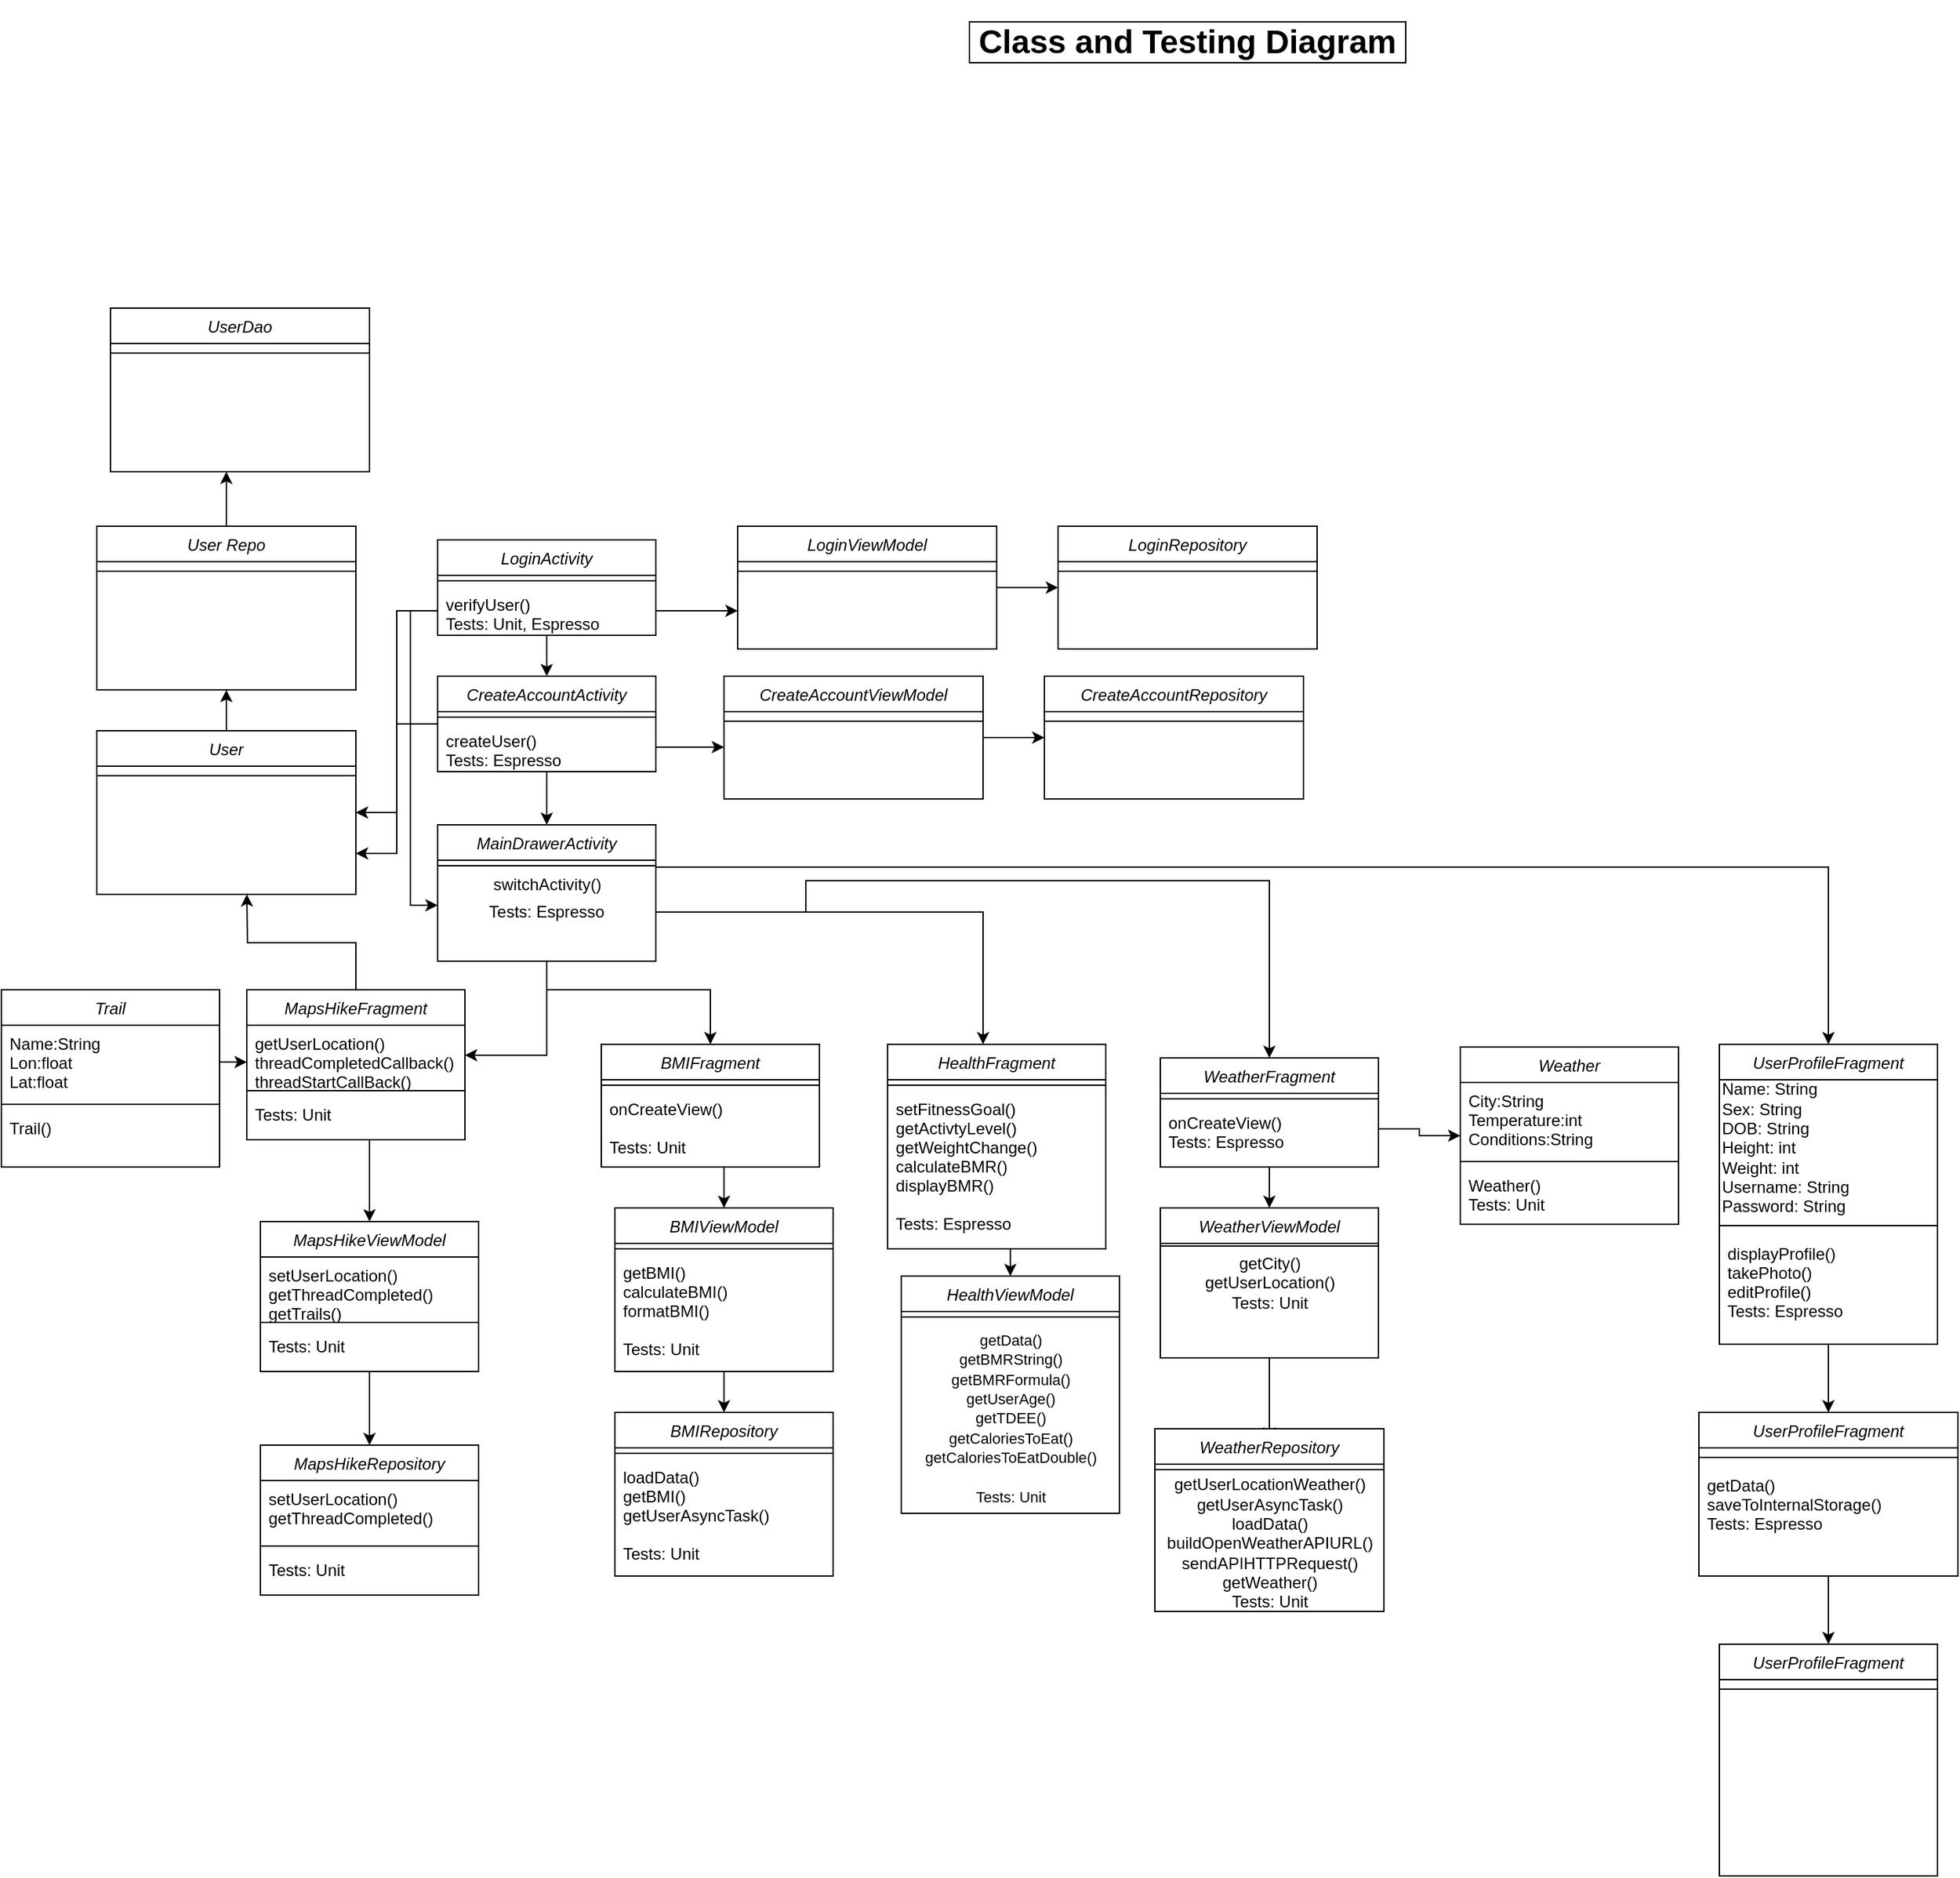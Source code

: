 <mxfile version="13.8.0" type="device" pages="2"><diagram id="C5RBs43oDa-KdzZeNtuy" name="Page-1"><mxGraphModel dx="922" dy="2112" grid="1" gridSize="10" guides="1" tooltips="1" connect="1" arrows="1" fold="1" page="1" pageScale="1" pageWidth="900" pageHeight="1600" math="0" shadow="0"><root><mxCell id="WIyWlLk6GJQsqaUBKTNV-0"/><mxCell id="WIyWlLk6GJQsqaUBKTNV-1" parent="WIyWlLk6GJQsqaUBKTNV-0"/><mxCell id="iwu0s7G4zMxphFMg46Xs-37" value="&lt;h1&gt;&lt;span style=&quot;background-color: rgb(255 , 255 , 255)&quot;&gt;Class and Testing Diagram&lt;/span&gt;&lt;/h1&gt;" style="text;html=1;fillColor=none;align=center;verticalAlign=middle;whiteSpace=wrap;rounded=0;strokeColor=#000000;" parent="WIyWlLk6GJQsqaUBKTNV-1" vertex="1"><mxGeometry x="710" y="-80" width="320" height="30" as="geometry"/></mxCell><mxCell id="arY6mkSsnzdoKH1M0ntv-7" style="edgeStyle=orthogonalEdgeStyle;rounded=0;orthogonalLoop=1;jettySize=auto;html=1;entryX=0.5;entryY=0;entryDx=0;entryDy=0;" parent="WIyWlLk6GJQsqaUBKTNV-1" source="pP40isz43dB8caeC_7lR-5" target="pP40isz43dB8caeC_7lR-11" edge="1"><mxGeometry relative="1" as="geometry"/></mxCell><mxCell id="arY6mkSsnzdoKH1M0ntv-6" style="edgeStyle=orthogonalEdgeStyle;rounded=0;orthogonalLoop=1;jettySize=auto;html=1;entryX=0;entryY=0.25;entryDx=0;entryDy=0;" parent="WIyWlLk6GJQsqaUBKTNV-1" source="pP40isz43dB8caeC_7lR-8" target="arY6mkSsnzdoKH1M0ntv-2" edge="1"><mxGeometry relative="1" as="geometry"/></mxCell><mxCell id="arY6mkSsnzdoKH1M0ntv-10" style="edgeStyle=orthogonalEdgeStyle;rounded=0;orthogonalLoop=1;jettySize=auto;html=1;entryX=0.5;entryY=0;entryDx=0;entryDy=0;" parent="WIyWlLk6GJQsqaUBKTNV-1" source="pP40isz43dB8caeC_7lR-11" target="pP40isz43dB8caeC_7lR-23" edge="1"><mxGeometry relative="1" as="geometry"/></mxCell><mxCell id="arY6mkSsnzdoKH1M0ntv-12" style="edgeStyle=orthogonalEdgeStyle;rounded=0;orthogonalLoop=1;jettySize=auto;html=1;" parent="WIyWlLk6GJQsqaUBKTNV-1" source="pP40isz43dB8caeC_7lR-21" target="iwu0s7G4zMxphFMg46Xs-29" edge="1"><mxGeometry relative="1" as="geometry"/></mxCell><mxCell id="arY6mkSsnzdoKH1M0ntv-13" style="edgeStyle=orthogonalEdgeStyle;rounded=0;orthogonalLoop=1;jettySize=auto;html=1;" parent="WIyWlLk6GJQsqaUBKTNV-1" source="arY6mkSsnzdoKH1M0ntv-2" target="pP40isz43dB8caeC_7lR-19" edge="1"><mxGeometry relative="1" as="geometry"><Array as="points"><mxPoint x="590" y="573"/><mxPoint x="590" y="550"/><mxPoint x="930" y="550"/></Array></mxGeometry></mxCell><mxCell id="arY6mkSsnzdoKH1M0ntv-18" value="" style="edgeStyle=orthogonalEdgeStyle;rounded=0;orthogonalLoop=1;jettySize=auto;html=1;entryX=0.5;entryY=0;entryDx=0;entryDy=0;" parent="WIyWlLk6GJQsqaUBKTNV-1" source="pP40isz43dB8caeC_7lR-23" target="arY6mkSsnzdoKH1M0ntv-14" edge="1"><mxGeometry relative="1" as="geometry"><Array as="points"><mxPoint x="400" y="630"/><mxPoint x="520" y="630"/></Array></mxGeometry></mxCell><mxCell id="MnQWZtL__Bz7XDZpul8d-12" style="edgeStyle=orthogonalEdgeStyle;rounded=0;orthogonalLoop=1;jettySize=auto;html=1;entryX=1;entryY=0.5;entryDx=0;entryDy=0;" parent="WIyWlLk6GJQsqaUBKTNV-1" source="pP40isz43dB8caeC_7lR-23" target="arY6mkSsnzdoKH1M0ntv-21" edge="1"><mxGeometry relative="1" as="geometry"/></mxCell><mxCell id="tRtesVf7NHnD8XZnaczB-9" style="edgeStyle=orthogonalEdgeStyle;rounded=0;orthogonalLoop=1;jettySize=auto;html=1;entryX=0.5;entryY=0;entryDx=0;entryDy=0;" parent="WIyWlLk6GJQsqaUBKTNV-1" source="tRtesVf7NHnD8XZnaczB-0" target="tRtesVf7NHnD8XZnaczB-4" edge="1"><mxGeometry relative="1" as="geometry"/></mxCell><mxCell id="tRtesVf7NHnD8XZnaczB-8" style="edgeStyle=orthogonalEdgeStyle;rounded=0;orthogonalLoop=1;jettySize=auto;html=1;entryX=0.5;entryY=0;entryDx=0;entryDy=0;" parent="WIyWlLk6GJQsqaUBKTNV-1" source="arY6mkSsnzdoKH1M0ntv-23" target="tRtesVf7NHnD8XZnaczB-0" edge="1"><mxGeometry relative="1" as="geometry"><Array as="points"><mxPoint x="270" y="760"/><mxPoint x="270" y="760"/></Array></mxGeometry></mxCell><mxCell id="tRtesVf7NHnD8XZnaczB-17" style="edgeStyle=orthogonalEdgeStyle;rounded=0;orthogonalLoop=1;jettySize=auto;html=1;entryX=0.5;entryY=0;entryDx=0;entryDy=0;" parent="WIyWlLk6GJQsqaUBKTNV-1" source="arY6mkSsnzdoKH1M0ntv-17" target="tRtesVf7NHnD8XZnaczB-10" edge="1"><mxGeometry relative="1" as="geometry"><Array as="points"><mxPoint x="530" y="770"/><mxPoint x="530" y="770"/></Array></mxGeometry></mxCell><mxCell id="tRtesVf7NHnD8XZnaczB-19" style="edgeStyle=orthogonalEdgeStyle;rounded=0;orthogonalLoop=1;jettySize=auto;html=1;entryX=0.5;entryY=0;entryDx=0;entryDy=0;" parent="WIyWlLk6GJQsqaUBKTNV-1" source="tRtesVf7NHnD8XZnaczB-12" target="tRtesVf7NHnD8XZnaczB-14" edge="1"><mxGeometry relative="1" as="geometry"><Array as="points"><mxPoint x="530" y="930"/><mxPoint x="530" y="930"/></Array></mxGeometry></mxCell><mxCell id="taKpN48nguadHKOk847b-1" style="edgeStyle=orthogonalEdgeStyle;rounded=0;orthogonalLoop=1;jettySize=auto;html=1;" parent="WIyWlLk6GJQsqaUBKTNV-1" source="arY6mkSsnzdoKH1M0ntv-2" edge="1"><mxGeometry relative="1" as="geometry"><mxPoint x="720" y="670" as="targetPoint"/><Array as="points"><mxPoint x="720" y="573"/></Array></mxGeometry></mxCell><mxCell id="taKpN48nguadHKOk847b-12" style="edgeStyle=orthogonalEdgeStyle;rounded=0;orthogonalLoop=1;jettySize=auto;html=1;" parent="WIyWlLk6GJQsqaUBKTNV-1" edge="1"><mxGeometry relative="1" as="geometry"><mxPoint x="930" y="900" as="sourcePoint"/><mxPoint x="930" y="960" as="targetPoint"/></mxGeometry></mxCell><mxCell id="pP40isz43dB8caeC_7lR-5" value="LoginActivity" style="swimlane;fontStyle=2;align=center;verticalAlign=top;childLayout=stackLayout;horizontal=1;startSize=26;horizontalStack=0;resizeParent=1;resizeLast=0;collapsible=1;marginBottom=0;rounded=0;shadow=0;strokeWidth=1;" parent="WIyWlLk6GJQsqaUBKTNV-1" vertex="1"><mxGeometry x="320" y="300" width="160" height="70" as="geometry"><mxRectangle x="230" y="140" width="160" height="26" as="alternateBounds"/></mxGeometry></mxCell><mxCell id="pP40isz43dB8caeC_7lR-7" value="" style="line;html=1;strokeWidth=1;align=left;verticalAlign=middle;spacingTop=-1;spacingLeft=3;spacingRight=3;rotatable=0;labelPosition=right;points=[];portConstraint=eastwest;" parent="pP40isz43dB8caeC_7lR-5" vertex="1"><mxGeometry y="26" width="160" height="8" as="geometry"/></mxCell><mxCell id="pP40isz43dB8caeC_7lR-8" value="verifyUser()&#10;Tests: Unit, Espresso" style="text;align=left;verticalAlign=top;spacingLeft=4;spacingRight=4;overflow=hidden;rotatable=0;points=[[0,0.5],[1,0.5]];portConstraint=eastwest;" parent="pP40isz43dB8caeC_7lR-5" vertex="1"><mxGeometry y="34" width="160" height="36" as="geometry"/></mxCell><mxCell id="taKpN48nguadHKOk847b-67" style="edgeStyle=orthogonalEdgeStyle;rounded=0;orthogonalLoop=1;jettySize=auto;html=1;entryX=1;entryY=0.75;entryDx=0;entryDy=0;" parent="WIyWlLk6GJQsqaUBKTNV-1" source="pP40isz43dB8caeC_7lR-11" target="taKpN48nguadHKOk847b-23" edge="1"><mxGeometry relative="1" as="geometry"/></mxCell><mxCell id="pP40isz43dB8caeC_7lR-11" value="CreateAccountActivity" style="swimlane;fontStyle=2;align=center;verticalAlign=top;childLayout=stackLayout;horizontal=1;startSize=26;horizontalStack=0;resizeParent=1;resizeLast=0;collapsible=1;marginBottom=0;rounded=0;shadow=0;strokeWidth=1;" parent="WIyWlLk6GJQsqaUBKTNV-1" vertex="1"><mxGeometry x="320" y="400" width="160" height="70" as="geometry"><mxRectangle x="230" y="140" width="160" height="26" as="alternateBounds"/></mxGeometry></mxCell><mxCell id="pP40isz43dB8caeC_7lR-12" value="" style="line;html=1;strokeWidth=1;align=left;verticalAlign=middle;spacingTop=-1;spacingLeft=3;spacingRight=3;rotatable=0;labelPosition=right;points=[];portConstraint=eastwest;" parent="pP40isz43dB8caeC_7lR-11" vertex="1"><mxGeometry y="26" width="160" height="8" as="geometry"/></mxCell><mxCell id="pP40isz43dB8caeC_7lR-13" value="createUser()&#10;Tests: Espresso" style="text;align=left;verticalAlign=top;spacingLeft=4;spacingRight=4;overflow=hidden;rotatable=0;points=[[0,0.5],[1,0.5]];portConstraint=eastwest;" parent="pP40isz43dB8caeC_7lR-11" vertex="1"><mxGeometry y="34" width="160" height="36" as="geometry"/></mxCell><mxCell id="pP40isz43dB8caeC_7lR-23" value="MainDrawerActivity" style="swimlane;fontStyle=2;align=center;verticalAlign=top;childLayout=stackLayout;horizontal=1;startSize=26;horizontalStack=0;resizeParent=1;resizeLast=0;collapsible=1;marginBottom=0;rounded=0;shadow=0;strokeWidth=1;" parent="WIyWlLk6GJQsqaUBKTNV-1" vertex="1"><mxGeometry x="320" y="509" width="160" height="100" as="geometry"><mxRectangle x="230" y="140" width="160" height="26" as="alternateBounds"/></mxGeometry></mxCell><mxCell id="pP40isz43dB8caeC_7lR-24" value="" style="line;html=1;strokeWidth=1;align=left;verticalAlign=middle;spacingTop=-1;spacingLeft=3;spacingRight=3;rotatable=0;labelPosition=right;points=[];portConstraint=eastwest;" parent="pP40isz43dB8caeC_7lR-23" vertex="1"><mxGeometry y="26" width="160" height="8" as="geometry"/></mxCell><mxCell id="pP40isz43dB8caeC_7lR-30" value="switchActivity()" style="text;html=1;align=center;verticalAlign=middle;resizable=0;points=[];autosize=1;" parent="pP40isz43dB8caeC_7lR-23" vertex="1"><mxGeometry y="34" width="160" height="20" as="geometry"/></mxCell><mxCell id="arY6mkSsnzdoKH1M0ntv-2" value="Tests: Espresso" style="text;html=1;strokeColor=none;fillColor=none;align=center;verticalAlign=middle;whiteSpace=wrap;rounded=0;" parent="pP40isz43dB8caeC_7lR-23" vertex="1"><mxGeometry y="54" width="160" height="20" as="geometry"/></mxCell><mxCell id="taKpN48nguadHKOk847b-43" style="edgeStyle=orthogonalEdgeStyle;rounded=0;orthogonalLoop=1;jettySize=auto;html=1;" parent="WIyWlLk6GJQsqaUBKTNV-1" source="arY6mkSsnzdoKH1M0ntv-20" edge="1"><mxGeometry relative="1" as="geometry"><mxPoint x="180" y="560" as="targetPoint"/></mxGeometry></mxCell><mxCell id="arY6mkSsnzdoKH1M0ntv-20" value="MapsHikeFragment" style="swimlane;fontStyle=2;align=center;verticalAlign=top;childLayout=stackLayout;horizontal=1;startSize=26;horizontalStack=0;resizeParent=1;resizeLast=0;collapsible=1;marginBottom=0;rounded=0;shadow=0;strokeWidth=1;" parent="WIyWlLk6GJQsqaUBKTNV-1" vertex="1"><mxGeometry x="180" y="630" width="160" height="110" as="geometry"><mxRectangle x="660" y="450" width="160" height="26" as="alternateBounds"/></mxGeometry></mxCell><mxCell id="arY6mkSsnzdoKH1M0ntv-21" value="getUserLocation()&#10;threadCompletedCallback()&#10;threadStartCallBack()" style="text;align=left;verticalAlign=top;spacingLeft=4;spacingRight=4;overflow=hidden;rotatable=0;points=[[0,0.5],[1,0.5]];portConstraint=eastwest;rounded=0;shadow=0;html=0;" parent="arY6mkSsnzdoKH1M0ntv-20" vertex="1"><mxGeometry y="26" width="160" height="44" as="geometry"/></mxCell><mxCell id="arY6mkSsnzdoKH1M0ntv-22" value="" style="line;html=1;strokeWidth=1;align=left;verticalAlign=middle;spacingTop=-1;spacingLeft=3;spacingRight=3;rotatable=0;labelPosition=right;points=[];portConstraint=eastwest;" parent="arY6mkSsnzdoKH1M0ntv-20" vertex="1"><mxGeometry y="70" width="160" height="8" as="geometry"/></mxCell><mxCell id="arY6mkSsnzdoKH1M0ntv-23" value="Tests: Unit" style="text;align=left;verticalAlign=top;spacingLeft=4;spacingRight=4;overflow=hidden;rotatable=0;points=[[0,0.5],[1,0.5]];portConstraint=eastwest;" parent="arY6mkSsnzdoKH1M0ntv-20" vertex="1"><mxGeometry y="78" width="160" height="32" as="geometry"/></mxCell><mxCell id="tRtesVf7NHnD8XZnaczB-4" value="MapsHikeRepository" style="swimlane;fontStyle=2;align=center;verticalAlign=top;childLayout=stackLayout;horizontal=1;startSize=26;horizontalStack=0;resizeParent=1;resizeLast=0;collapsible=1;marginBottom=0;rounded=0;shadow=0;strokeWidth=1;" parent="WIyWlLk6GJQsqaUBKTNV-1" vertex="1"><mxGeometry x="190" y="964" width="160" height="110" as="geometry"><mxRectangle x="660" y="450" width="160" height="26" as="alternateBounds"/></mxGeometry></mxCell><mxCell id="tRtesVf7NHnD8XZnaczB-5" value="setUserLocation()&#10;getThreadCompleted()" style="text;align=left;verticalAlign=top;spacingLeft=4;spacingRight=4;overflow=hidden;rotatable=0;points=[[0,0.5],[1,0.5]];portConstraint=eastwest;rounded=0;shadow=0;html=0;" parent="tRtesVf7NHnD8XZnaczB-4" vertex="1"><mxGeometry y="26" width="160" height="44" as="geometry"/></mxCell><mxCell id="tRtesVf7NHnD8XZnaczB-6" value="" style="line;html=1;strokeWidth=1;align=left;verticalAlign=middle;spacingTop=-1;spacingLeft=3;spacingRight=3;rotatable=0;labelPosition=right;points=[];portConstraint=eastwest;" parent="tRtesVf7NHnD8XZnaczB-4" vertex="1"><mxGeometry y="70" width="160" height="8" as="geometry"/></mxCell><mxCell id="tRtesVf7NHnD8XZnaczB-7" value="Tests: Unit" style="text;align=left;verticalAlign=top;spacingLeft=4;spacingRight=4;overflow=hidden;rotatable=0;points=[[0,0.5],[1,0.5]];portConstraint=eastwest;" parent="tRtesVf7NHnD8XZnaczB-4" vertex="1"><mxGeometry y="78" width="160" height="32" as="geometry"/></mxCell><mxCell id="arY6mkSsnzdoKH1M0ntv-14" value="BMIFragment" style="swimlane;fontStyle=2;align=center;verticalAlign=top;childLayout=stackLayout;horizontal=1;startSize=26;horizontalStack=0;resizeParent=1;resizeLast=0;collapsible=1;marginBottom=0;rounded=0;shadow=0;strokeWidth=1;" parent="WIyWlLk6GJQsqaUBKTNV-1" vertex="1"><mxGeometry x="440" y="670" width="160" height="90" as="geometry"><mxRectangle x="660" y="450" width="160" height="26" as="alternateBounds"/></mxGeometry></mxCell><mxCell id="arY6mkSsnzdoKH1M0ntv-16" value="" style="line;html=1;strokeWidth=1;align=left;verticalAlign=middle;spacingTop=-1;spacingLeft=3;spacingRight=3;rotatable=0;labelPosition=right;points=[];portConstraint=eastwest;" parent="arY6mkSsnzdoKH1M0ntv-14" vertex="1"><mxGeometry y="26" width="160" height="8" as="geometry"/></mxCell><mxCell id="arY6mkSsnzdoKH1M0ntv-17" value="onCreateView()&#10;&#10;Tests: Unit" style="text;align=left;verticalAlign=top;spacingLeft=4;spacingRight=4;overflow=hidden;rotatable=0;points=[[0,0.5],[1,0.5]];portConstraint=eastwest;" parent="arY6mkSsnzdoKH1M0ntv-14" vertex="1"><mxGeometry y="34" width="160" height="56" as="geometry"/></mxCell><mxCell id="tRtesVf7NHnD8XZnaczB-14" value="BMIRepository" style="swimlane;fontStyle=2;align=center;verticalAlign=top;childLayout=stackLayout;horizontal=1;startSize=26;horizontalStack=0;resizeParent=1;resizeLast=0;collapsible=1;marginBottom=0;rounded=0;shadow=0;strokeWidth=1;" parent="WIyWlLk6GJQsqaUBKTNV-1" vertex="1"><mxGeometry x="450" y="940" width="160" height="120" as="geometry"><mxRectangle x="660" y="450" width="160" height="26" as="alternateBounds"/></mxGeometry></mxCell><mxCell id="tRtesVf7NHnD8XZnaczB-15" value="" style="line;html=1;strokeWidth=1;align=left;verticalAlign=middle;spacingTop=-1;spacingLeft=3;spacingRight=3;rotatable=0;labelPosition=right;points=[];portConstraint=eastwest;" parent="tRtesVf7NHnD8XZnaczB-14" vertex="1"><mxGeometry y="26" width="160" height="8" as="geometry"/></mxCell><mxCell id="tRtesVf7NHnD8XZnaczB-16" value="loadData()&#10;getBMI()&#10;getUserAsyncTask()&#10;&#10;Tests: Unit" style="text;align=left;verticalAlign=top;spacingLeft=4;spacingRight=4;overflow=hidden;rotatable=0;points=[[0,0.5],[1,0.5]];portConstraint=eastwest;" parent="tRtesVf7NHnD8XZnaczB-14" vertex="1"><mxGeometry y="34" width="160" height="86" as="geometry"/></mxCell><mxCell id="arY6mkSsnzdoKH1M0ntv-25" value="HealthFragment" style="swimlane;fontStyle=2;align=center;verticalAlign=top;childLayout=stackLayout;horizontal=1;startSize=26;horizontalStack=0;resizeParent=1;resizeLast=0;collapsible=1;marginBottom=0;rounded=0;shadow=0;strokeWidth=1;" parent="WIyWlLk6GJQsqaUBKTNV-1" vertex="1"><mxGeometry x="650" y="670" width="160" height="150" as="geometry"><mxRectangle x="650" y="670" width="160" height="26" as="alternateBounds"/></mxGeometry></mxCell><mxCell id="arY6mkSsnzdoKH1M0ntv-27" value="" style="line;html=1;strokeWidth=1;align=left;verticalAlign=middle;spacingTop=-1;spacingLeft=3;spacingRight=3;rotatable=0;labelPosition=right;points=[];portConstraint=eastwest;" parent="arY6mkSsnzdoKH1M0ntv-25" vertex="1"><mxGeometry y="26" width="160" height="8" as="geometry"/></mxCell><mxCell id="arY6mkSsnzdoKH1M0ntv-28" value="setFitnessGoal()&#10;getActivtyLevel()&#10;getWeightChange()&#10;calculateBMR()&#10;displayBMR()&#10;&#10;Tests: Espresso" style="text;align=left;verticalAlign=top;spacingLeft=4;spacingRight=4;overflow=hidden;rotatable=0;points=[[0,0.5],[1,0.5]];portConstraint=eastwest;" parent="arY6mkSsnzdoKH1M0ntv-25" vertex="1"><mxGeometry y="34" width="160" height="116" as="geometry"/></mxCell><mxCell id="tRtesVf7NHnD8XZnaczB-10" value="BMIViewModel" style="swimlane;fontStyle=2;align=center;verticalAlign=top;childLayout=stackLayout;horizontal=1;startSize=26;horizontalStack=0;resizeParent=1;resizeLast=0;collapsible=1;marginBottom=0;rounded=0;shadow=0;strokeWidth=1;" parent="WIyWlLk6GJQsqaUBKTNV-1" vertex="1"><mxGeometry x="450" y="790" width="160" height="120" as="geometry"><mxRectangle x="660" y="450" width="160" height="26" as="alternateBounds"/></mxGeometry></mxCell><mxCell id="tRtesVf7NHnD8XZnaczB-11" value="" style="line;html=1;strokeWidth=1;align=left;verticalAlign=middle;spacingTop=-1;spacingLeft=3;spacingRight=3;rotatable=0;labelPosition=right;points=[];portConstraint=eastwest;" parent="tRtesVf7NHnD8XZnaczB-10" vertex="1"><mxGeometry y="26" width="160" height="8" as="geometry"/></mxCell><mxCell id="tRtesVf7NHnD8XZnaczB-12" value="getBMI()&#10;calculateBMI()&#10;formatBMI()&#10;&#10;Tests: Unit" style="text;align=left;verticalAlign=top;spacingLeft=4;spacingRight=4;overflow=hidden;rotatable=0;points=[[0,0.5],[1,0.5]];portConstraint=eastwest;" parent="tRtesVf7NHnD8XZnaczB-10" vertex="1"><mxGeometry y="34" width="160" height="86" as="geometry"/></mxCell><mxCell id="MnQWZtL__Bz7XDZpul8d-5" value="Trail" style="swimlane;fontStyle=2;align=center;verticalAlign=top;childLayout=stackLayout;horizontal=1;startSize=26;horizontalStack=0;resizeParent=1;resizeLast=0;collapsible=1;marginBottom=0;rounded=0;shadow=0;strokeWidth=1;" parent="WIyWlLk6GJQsqaUBKTNV-1" vertex="1"><mxGeometry y="630" width="160" height="130" as="geometry"><mxRectangle x="230" y="140" width="160" height="26" as="alternateBounds"/></mxGeometry></mxCell><mxCell id="MnQWZtL__Bz7XDZpul8d-6" value="Name:String&#10;Lon:float&#10;Lat:float&#10;" style="text;align=left;verticalAlign=top;spacingLeft=4;spacingRight=4;overflow=hidden;rotatable=0;points=[[0,0.5],[1,0.5]];portConstraint=eastwest;rounded=0;shadow=0;html=0;" parent="MnQWZtL__Bz7XDZpul8d-5" vertex="1"><mxGeometry y="26" width="160" height="54" as="geometry"/></mxCell><mxCell id="MnQWZtL__Bz7XDZpul8d-7" value="" style="line;html=1;strokeWidth=1;align=left;verticalAlign=middle;spacingTop=-1;spacingLeft=3;spacingRight=3;rotatable=0;labelPosition=right;points=[];portConstraint=eastwest;" parent="MnQWZtL__Bz7XDZpul8d-5" vertex="1"><mxGeometry y="80" width="160" height="8" as="geometry"/></mxCell><mxCell id="MnQWZtL__Bz7XDZpul8d-8" value="Trail()" style="text;align=left;verticalAlign=top;spacingLeft=4;spacingRight=4;overflow=hidden;rotatable=0;points=[[0,0.5],[1,0.5]];portConstraint=eastwest;" parent="MnQWZtL__Bz7XDZpul8d-5" vertex="1"><mxGeometry y="88" width="160" height="42" as="geometry"/></mxCell><mxCell id="taKpN48nguadHKOk847b-42" style="edgeStyle=orthogonalEdgeStyle;rounded=0;orthogonalLoop=1;jettySize=auto;html=1;" parent="WIyWlLk6GJQsqaUBKTNV-1" source="MnQWZtL__Bz7XDZpul8d-6" target="arY6mkSsnzdoKH1M0ntv-21" edge="1"><mxGeometry relative="1" as="geometry"><Array as="points"><mxPoint x="160" y="683"/><mxPoint x="160" y="683"/></Array></mxGeometry></mxCell><mxCell id="tRtesVf7NHnD8XZnaczB-0" value="MapsHikeViewModel" style="swimlane;fontStyle=2;align=center;verticalAlign=top;childLayout=stackLayout;horizontal=1;startSize=26;horizontalStack=0;resizeParent=1;resizeLast=0;collapsible=1;marginBottom=0;rounded=0;shadow=0;strokeWidth=1;" parent="WIyWlLk6GJQsqaUBKTNV-1" vertex="1"><mxGeometry x="190" y="800" width="160" height="110" as="geometry"><mxRectangle x="660" y="450" width="160" height="26" as="alternateBounds"/></mxGeometry></mxCell><mxCell id="tRtesVf7NHnD8XZnaczB-1" value="setUserLocation()&#10;getThreadCompleted()&#10;getTrails()" style="text;align=left;verticalAlign=top;spacingLeft=4;spacingRight=4;overflow=hidden;rotatable=0;points=[[0,0.5],[1,0.5]];portConstraint=eastwest;rounded=0;shadow=0;html=0;" parent="tRtesVf7NHnD8XZnaczB-0" vertex="1"><mxGeometry y="26" width="160" height="44" as="geometry"/></mxCell><mxCell id="tRtesVf7NHnD8XZnaczB-2" value="" style="line;html=1;strokeWidth=1;align=left;verticalAlign=middle;spacingTop=-1;spacingLeft=3;spacingRight=3;rotatable=0;labelPosition=right;points=[];portConstraint=eastwest;" parent="tRtesVf7NHnD8XZnaczB-0" vertex="1"><mxGeometry y="70" width="160" height="8" as="geometry"/></mxCell><mxCell id="tRtesVf7NHnD8XZnaczB-3" value="Tests: Unit" style="text;align=left;verticalAlign=top;spacingLeft=4;spacingRight=4;overflow=hidden;rotatable=0;points=[[0,0.5],[1,0.5]];portConstraint=eastwest;" parent="tRtesVf7NHnD8XZnaczB-0" vertex="1"><mxGeometry y="78" width="160" height="32" as="geometry"/></mxCell><mxCell id="taKpN48nguadHKOk847b-70" style="edgeStyle=orthogonalEdgeStyle;rounded=0;orthogonalLoop=1;jettySize=auto;html=1;" parent="WIyWlLk6GJQsqaUBKTNV-1" source="taKpN48nguadHKOk847b-23" edge="1"><mxGeometry relative="1" as="geometry"><mxPoint x="165" y="410" as="targetPoint"/></mxGeometry></mxCell><mxCell id="taKpN48nguadHKOk847b-23" value="User" style="swimlane;fontStyle=2;align=center;verticalAlign=top;childLayout=stackLayout;horizontal=1;startSize=26;horizontalStack=0;resizeParent=1;resizeLast=0;collapsible=1;marginBottom=0;rounded=0;shadow=0;strokeWidth=1;" parent="WIyWlLk6GJQsqaUBKTNV-1" vertex="1"><mxGeometry x="70" y="440" width="190" height="120" as="geometry"><mxRectangle x="230" y="140" width="160" height="26" as="alternateBounds"/></mxGeometry></mxCell><mxCell id="taKpN48nguadHKOk847b-24" value="" style="line;html=1;strokeWidth=1;align=left;verticalAlign=middle;spacingTop=-1;spacingLeft=3;spacingRight=3;rotatable=0;labelPosition=right;points=[];portConstraint=eastwest;" parent="taKpN48nguadHKOk847b-23" vertex="1"><mxGeometry y="26" width="190" height="14" as="geometry"/></mxCell><mxCell id="pP40isz43dB8caeC_7lR-19" value="WeatherFragment" style="swimlane;fontStyle=2;align=center;verticalAlign=top;childLayout=stackLayout;horizontal=1;startSize=26;horizontalStack=0;resizeParent=1;resizeLast=0;collapsible=1;marginBottom=0;rounded=0;shadow=0;strokeWidth=1;" parent="WIyWlLk6GJQsqaUBKTNV-1" vertex="1"><mxGeometry x="850" y="680" width="160" height="80" as="geometry"><mxRectangle x="230" y="140" width="160" height="26" as="alternateBounds"/></mxGeometry></mxCell><mxCell id="pP40isz43dB8caeC_7lR-20" value="" style="line;html=1;strokeWidth=1;align=left;verticalAlign=middle;spacingTop=-1;spacingLeft=3;spacingRight=3;rotatable=0;labelPosition=right;points=[];portConstraint=eastwest;" parent="pP40isz43dB8caeC_7lR-19" vertex="1"><mxGeometry y="26" width="160" height="8" as="geometry"/></mxCell><mxCell id="pP40isz43dB8caeC_7lR-21" value="onCreateView()&#10;Tests: Espresso" style="text;align=left;verticalAlign=top;spacingLeft=4;spacingRight=4;overflow=hidden;rotatable=0;points=[[0,0.5],[1,0.5]];portConstraint=eastwest;" parent="pP40isz43dB8caeC_7lR-19" vertex="1"><mxGeometry y="34" width="160" height="36" as="geometry"/></mxCell><mxCell id="taKpN48nguadHKOk847b-2" value="WeatherViewModel" style="swimlane;fontStyle=2;align=center;verticalAlign=top;childLayout=stackLayout;horizontal=1;startSize=26;horizontalStack=0;resizeParent=1;resizeLast=0;collapsible=1;marginBottom=0;rounded=0;shadow=0;strokeWidth=1;" parent="WIyWlLk6GJQsqaUBKTNV-1" vertex="1"><mxGeometry x="850" y="790" width="160" height="110" as="geometry"><mxRectangle x="230" y="140" width="160" height="26" as="alternateBounds"/></mxGeometry></mxCell><mxCell id="taKpN48nguadHKOk847b-3" value="" style="line;html=1;strokeWidth=1;align=left;verticalAlign=middle;spacingTop=-1;spacingLeft=3;spacingRight=3;rotatable=0;labelPosition=right;points=[];portConstraint=eastwest;" parent="taKpN48nguadHKOk847b-2" vertex="1"><mxGeometry y="26" width="160" height="4" as="geometry"/></mxCell><mxCell id="taKpN48nguadHKOk847b-6" value="getCity()&lt;br&gt;getUserLocation()&lt;br&gt;Tests: Unit" style="text;html=1;align=center;verticalAlign=middle;resizable=0;points=[];autosize=1;" parent="taKpN48nguadHKOk847b-2" vertex="1"><mxGeometry y="30" width="160" height="50" as="geometry"/></mxCell><mxCell id="taKpN48nguadHKOk847b-8" value="WeatherRepository" style="swimlane;fontStyle=2;align=center;verticalAlign=top;childLayout=stackLayout;horizontal=1;startSize=26;horizontalStack=0;resizeParent=1;resizeLast=0;collapsible=1;marginBottom=0;rounded=0;shadow=0;strokeWidth=1;" parent="WIyWlLk6GJQsqaUBKTNV-1" vertex="1"><mxGeometry x="846" y="952" width="168" height="134" as="geometry"><mxRectangle x="230" y="140" width="160" height="26" as="alternateBounds"/></mxGeometry></mxCell><mxCell id="taKpN48nguadHKOk847b-9" value="" style="line;html=1;strokeWidth=1;align=left;verticalAlign=middle;spacingTop=-1;spacingLeft=3;spacingRight=3;rotatable=0;labelPosition=right;points=[];portConstraint=eastwest;" parent="taKpN48nguadHKOk847b-8" vertex="1"><mxGeometry y="26" width="168" height="8" as="geometry"/></mxCell><mxCell id="taKpN48nguadHKOk847b-11" value="getUserLocationWeather()&lt;br&gt;getUserAsyncTask()&lt;br&gt;loadData()&lt;br&gt;buildOpenWeatherAPIURL()&lt;br&gt;sendAPIHTTPRequest()&lt;br&gt;getWeather()&lt;br&gt;Tests: Unit&lt;br&gt;" style="text;html=1;align=center;verticalAlign=middle;resizable=0;points=[];autosize=1;" parent="taKpN48nguadHKOk847b-8" vertex="1"><mxGeometry y="34" width="168" height="100" as="geometry"/></mxCell><mxCell id="iwu0s7G4zMxphFMg46Xs-29" value="Weather" style="swimlane;fontStyle=2;align=center;verticalAlign=top;childLayout=stackLayout;horizontal=1;startSize=26;horizontalStack=0;resizeParent=1;resizeLast=0;collapsible=1;marginBottom=0;rounded=0;shadow=0;strokeWidth=1;" parent="WIyWlLk6GJQsqaUBKTNV-1" vertex="1"><mxGeometry x="1070" y="672" width="160" height="130" as="geometry"><mxRectangle x="230" y="140" width="160" height="26" as="alternateBounds"/></mxGeometry></mxCell><mxCell id="iwu0s7G4zMxphFMg46Xs-30" value="City:String&#10;Temperature:int&#10;Conditions:String" style="text;align=left;verticalAlign=top;spacingLeft=4;spacingRight=4;overflow=hidden;rotatable=0;points=[[0,0.5],[1,0.5]];portConstraint=eastwest;rounded=0;shadow=0;html=0;" parent="iwu0s7G4zMxphFMg46Xs-29" vertex="1"><mxGeometry y="26" width="160" height="54" as="geometry"/></mxCell><mxCell id="iwu0s7G4zMxphFMg46Xs-31" value="" style="line;html=1;strokeWidth=1;align=left;verticalAlign=middle;spacingTop=-1;spacingLeft=3;spacingRight=3;rotatable=0;labelPosition=right;points=[];portConstraint=eastwest;" parent="iwu0s7G4zMxphFMg46Xs-29" vertex="1"><mxGeometry y="80" width="160" height="8" as="geometry"/></mxCell><mxCell id="iwu0s7G4zMxphFMg46Xs-32" value="Weather()&#10;Tests: Unit" style="text;align=left;verticalAlign=top;spacingLeft=4;spacingRight=4;overflow=hidden;rotatable=0;points=[[0,0.5],[1,0.5]];portConstraint=eastwest;" parent="iwu0s7G4zMxphFMg46Xs-29" vertex="1"><mxGeometry y="88" width="160" height="42" as="geometry"/></mxCell><mxCell id="taKpN48nguadHKOk847b-47" style="edgeStyle=orthogonalEdgeStyle;rounded=0;orthogonalLoop=1;jettySize=auto;html=1;entryX=0.5;entryY=0;entryDx=0;entryDy=0;" parent="WIyWlLk6GJQsqaUBKTNV-1" target="taKpN48nguadHKOk847b-2" edge="1"><mxGeometry relative="1" as="geometry"><mxPoint x="930" y="760" as="sourcePoint"/><Array as="points"><mxPoint x="930" y="760"/><mxPoint x="930" y="760"/></Array></mxGeometry></mxCell><mxCell id="pP40isz43dB8caeC_7lR-15" value="UserProfileFragment" style="swimlane;fontStyle=2;align=center;verticalAlign=top;childLayout=stackLayout;horizontal=1;startSize=26;horizontalStack=0;resizeParent=1;resizeLast=0;collapsible=1;marginBottom=0;rounded=0;shadow=0;strokeWidth=1;" parent="WIyWlLk6GJQsqaUBKTNV-1" vertex="1"><mxGeometry x="1260" y="670" width="160" height="220" as="geometry"><mxRectangle x="230" y="140" width="160" height="26" as="alternateBounds"/></mxGeometry></mxCell><mxCell id="arY6mkSsnzdoKH1M0ntv-3" value="Name: String&lt;br&gt;Sex: String&lt;br&gt;DOB: String&lt;br&gt;Height: int&lt;br&gt;Weight: int&lt;br&gt;Username: String&lt;br&gt;Password: String&lt;br&gt;" style="text;html=1;align=left;verticalAlign=middle;resizable=0;points=[];autosize=1;" parent="pP40isz43dB8caeC_7lR-15" vertex="1"><mxGeometry y="26" width="160" height="100" as="geometry"/></mxCell><mxCell id="pP40isz43dB8caeC_7lR-16" value="" style="line;html=1;strokeWidth=1;align=left;verticalAlign=middle;spacingTop=-1;spacingLeft=3;spacingRight=3;rotatable=0;labelPosition=right;points=[];portConstraint=eastwest;" parent="pP40isz43dB8caeC_7lR-15" vertex="1"><mxGeometry y="126" width="160" height="14" as="geometry"/></mxCell><mxCell id="pP40isz43dB8caeC_7lR-17" value="displayProfile()&#10;takePhoto()&#10;editProfile()&#10;Tests: Espresso" style="text;align=left;verticalAlign=top;spacingLeft=4;spacingRight=4;overflow=hidden;rotatable=0;points=[[0,0.5],[1,0.5]];portConstraint=eastwest;" parent="pP40isz43dB8caeC_7lR-15" vertex="1"><mxGeometry y="140" width="160" height="80" as="geometry"/></mxCell><mxCell id="taKpN48nguadHKOk847b-17" value="UserProfileFragment" style="swimlane;fontStyle=2;align=center;verticalAlign=top;childLayout=stackLayout;horizontal=1;startSize=26;horizontalStack=0;resizeParent=1;resizeLast=0;collapsible=1;marginBottom=0;rounded=0;shadow=0;strokeWidth=1;" parent="WIyWlLk6GJQsqaUBKTNV-1" vertex="1"><mxGeometry x="1245" y="940" width="190" height="120" as="geometry"><mxRectangle x="230" y="140" width="160" height="26" as="alternateBounds"/></mxGeometry></mxCell><mxCell id="taKpN48nguadHKOk847b-19" value="" style="line;html=1;strokeWidth=1;align=left;verticalAlign=middle;spacingTop=-1;spacingLeft=3;spacingRight=3;rotatable=0;labelPosition=right;points=[];portConstraint=eastwest;" parent="taKpN48nguadHKOk847b-17" vertex="1"><mxGeometry y="26" width="190" height="14" as="geometry"/></mxCell><mxCell id="taKpN48nguadHKOk847b-20" value="getData()&#10;saveToInternalStorage()&#10;Tests: Espresso" style="text;align=left;verticalAlign=top;spacingLeft=4;spacingRight=4;overflow=hidden;rotatable=0;points=[[0,0.5],[1,0.5]];portConstraint=eastwest;" parent="taKpN48nguadHKOk847b-17" vertex="1"><mxGeometry y="40" width="190" height="80" as="geometry"/></mxCell><mxCell id="taKpN48nguadHKOk847b-13" value="UserProfileFragment" style="swimlane;fontStyle=2;align=center;verticalAlign=top;childLayout=stackLayout;horizontal=1;startSize=26;horizontalStack=0;resizeParent=1;resizeLast=0;collapsible=1;marginBottom=0;rounded=0;shadow=0;strokeWidth=1;" parent="WIyWlLk6GJQsqaUBKTNV-1" vertex="1"><mxGeometry x="1260" y="1110" width="160" height="170" as="geometry"><mxRectangle x="230" y="140" width="160" height="26" as="alternateBounds"/></mxGeometry></mxCell><mxCell id="taKpN48nguadHKOk847b-15" value="" style="line;html=1;strokeWidth=1;align=left;verticalAlign=middle;spacingTop=-1;spacingLeft=3;spacingRight=3;rotatable=0;labelPosition=right;points=[];portConstraint=eastwest;" parent="taKpN48nguadHKOk847b-13" vertex="1"><mxGeometry y="26" width="160" height="14" as="geometry"/></mxCell><mxCell id="taKpN48nguadHKOk847b-51" style="edgeStyle=orthogonalEdgeStyle;rounded=0;orthogonalLoop=1;jettySize=auto;html=1;entryX=0.5;entryY=0;entryDx=0;entryDy=0;" parent="WIyWlLk6GJQsqaUBKTNV-1" source="pP40isz43dB8caeC_7lR-17" target="taKpN48nguadHKOk847b-17" edge="1"><mxGeometry relative="1" as="geometry"><Array as="points"><mxPoint x="1340" y="890"/><mxPoint x="1340" y="890"/></Array></mxGeometry></mxCell><mxCell id="taKpN48nguadHKOk847b-52" style="edgeStyle=orthogonalEdgeStyle;rounded=0;orthogonalLoop=1;jettySize=auto;html=1;entryX=0.5;entryY=0;entryDx=0;entryDy=0;" parent="WIyWlLk6GJQsqaUBKTNV-1" source="taKpN48nguadHKOk847b-20" target="taKpN48nguadHKOk847b-13" edge="1"><mxGeometry relative="1" as="geometry"><Array as="points"><mxPoint x="1340" y="1060"/><mxPoint x="1340" y="1060"/></Array></mxGeometry></mxCell><mxCell id="taKpN48nguadHKOk847b-55" style="edgeStyle=orthogonalEdgeStyle;rounded=0;orthogonalLoop=1;jettySize=auto;html=1;entryX=0.5;entryY=0;entryDx=0;entryDy=0;" parent="WIyWlLk6GJQsqaUBKTNV-1" source="pP40isz43dB8caeC_7lR-30" target="pP40isz43dB8caeC_7lR-15" edge="1"><mxGeometry relative="1" as="geometry"><mxPoint x="1230" y="660" as="targetPoint"/><Array as="points"><mxPoint x="480" y="540"/><mxPoint x="1340" y="540"/></Array></mxGeometry></mxCell><mxCell id="taKpN48nguadHKOk847b-74" style="edgeStyle=orthogonalEdgeStyle;rounded=0;orthogonalLoop=1;jettySize=auto;html=1;entryX=0;entryY=0.5;entryDx=0;entryDy=0;" parent="WIyWlLk6GJQsqaUBKTNV-1" source="taKpN48nguadHKOk847b-40" target="taKpN48nguadHKOk847b-34" edge="1"><mxGeometry relative="1" as="geometry"/></mxCell><mxCell id="taKpN48nguadHKOk847b-40" value="LoginViewModel" style="swimlane;fontStyle=2;align=center;verticalAlign=top;childLayout=stackLayout;horizontal=1;startSize=26;horizontalStack=0;resizeParent=1;resizeLast=0;collapsible=1;marginBottom=0;rounded=0;shadow=0;strokeWidth=1;" parent="WIyWlLk6GJQsqaUBKTNV-1" vertex="1"><mxGeometry x="540" y="290" width="190" height="90" as="geometry"><mxRectangle x="230" y="140" width="160" height="26" as="alternateBounds"/></mxGeometry></mxCell><mxCell id="taKpN48nguadHKOk847b-41" value="" style="line;html=1;strokeWidth=1;align=left;verticalAlign=middle;spacingTop=-1;spacingLeft=3;spacingRight=3;rotatable=0;labelPosition=right;points=[];portConstraint=eastwest;" parent="taKpN48nguadHKOk847b-40" vertex="1"><mxGeometry y="26" width="190" height="14" as="geometry"/></mxCell><mxCell id="taKpN48nguadHKOk847b-34" value="LoginRepository" style="swimlane;fontStyle=2;align=center;verticalAlign=top;childLayout=stackLayout;horizontal=1;startSize=26;horizontalStack=0;resizeParent=1;resizeLast=0;collapsible=1;marginBottom=0;rounded=0;shadow=0;strokeWidth=1;" parent="WIyWlLk6GJQsqaUBKTNV-1" vertex="1"><mxGeometry x="775" y="290" width="190" height="90" as="geometry"><mxRectangle x="230" y="140" width="160" height="26" as="alternateBounds"/></mxGeometry></mxCell><mxCell id="taKpN48nguadHKOk847b-35" value="" style="line;html=1;strokeWidth=1;align=left;verticalAlign=middle;spacingTop=-1;spacingLeft=3;spacingRight=3;rotatable=0;labelPosition=right;points=[];portConstraint=eastwest;" parent="taKpN48nguadHKOk847b-34" vertex="1"><mxGeometry y="26" width="190" height="14" as="geometry"/></mxCell><mxCell id="taKpN48nguadHKOk847b-76" style="edgeStyle=orthogonalEdgeStyle;rounded=0;orthogonalLoop=1;jettySize=auto;html=1;entryX=0;entryY=0.5;entryDx=0;entryDy=0;" parent="WIyWlLk6GJQsqaUBKTNV-1" source="taKpN48nguadHKOk847b-57" target="taKpN48nguadHKOk847b-59" edge="1"><mxGeometry relative="1" as="geometry"/></mxCell><mxCell id="taKpN48nguadHKOk847b-57" value="CreateAccountViewModel" style="swimlane;fontStyle=2;align=center;verticalAlign=top;childLayout=stackLayout;horizontal=1;startSize=26;horizontalStack=0;resizeParent=1;resizeLast=0;collapsible=1;marginBottom=0;rounded=0;shadow=0;strokeWidth=1;" parent="WIyWlLk6GJQsqaUBKTNV-1" vertex="1"><mxGeometry x="530" y="400" width="190" height="90" as="geometry"><mxRectangle x="230" y="140" width="160" height="26" as="alternateBounds"/></mxGeometry></mxCell><mxCell id="taKpN48nguadHKOk847b-58" value="" style="line;html=1;strokeWidth=1;align=left;verticalAlign=middle;spacingTop=-1;spacingLeft=3;spacingRight=3;rotatable=0;labelPosition=right;points=[];portConstraint=eastwest;" parent="taKpN48nguadHKOk847b-57" vertex="1"><mxGeometry y="26" width="190" height="14" as="geometry"/></mxCell><mxCell id="taKpN48nguadHKOk847b-59" value="CreateAccountRepository" style="swimlane;fontStyle=2;align=center;verticalAlign=top;childLayout=stackLayout;horizontal=1;startSize=26;horizontalStack=0;resizeParent=1;resizeLast=0;collapsible=1;marginBottom=0;rounded=0;shadow=0;strokeWidth=1;" parent="WIyWlLk6GJQsqaUBKTNV-1" vertex="1"><mxGeometry x="765" y="400" width="190" height="90" as="geometry"><mxRectangle x="230" y="140" width="160" height="26" as="alternateBounds"/></mxGeometry></mxCell><mxCell id="taKpN48nguadHKOk847b-60" value="" style="line;html=1;strokeWidth=1;align=left;verticalAlign=middle;spacingTop=-1;spacingLeft=3;spacingRight=3;rotatable=0;labelPosition=right;points=[];portConstraint=eastwest;" parent="taKpN48nguadHKOk847b-59" vertex="1"><mxGeometry y="26" width="190" height="14" as="geometry"/></mxCell><mxCell id="taKpN48nguadHKOk847b-71" style="edgeStyle=orthogonalEdgeStyle;rounded=0;orthogonalLoop=1;jettySize=auto;html=1;" parent="WIyWlLk6GJQsqaUBKTNV-1" source="taKpN48nguadHKOk847b-36" edge="1"><mxGeometry relative="1" as="geometry"><mxPoint x="165" y="250" as="targetPoint"/></mxGeometry></mxCell><mxCell id="taKpN48nguadHKOk847b-36" value="User Repo" style="swimlane;fontStyle=2;align=center;verticalAlign=top;childLayout=stackLayout;horizontal=1;startSize=26;horizontalStack=0;resizeParent=1;resizeLast=0;collapsible=1;marginBottom=0;rounded=0;shadow=0;strokeWidth=1;" parent="WIyWlLk6GJQsqaUBKTNV-1" vertex="1"><mxGeometry x="70" y="290" width="190" height="120" as="geometry"><mxRectangle x="230" y="140" width="160" height="26" as="alternateBounds"/></mxGeometry></mxCell><mxCell id="taKpN48nguadHKOk847b-37" value="" style="line;html=1;strokeWidth=1;align=left;verticalAlign=middle;spacingTop=-1;spacingLeft=3;spacingRight=3;rotatable=0;labelPosition=right;points=[];portConstraint=eastwest;" parent="taKpN48nguadHKOk847b-36" vertex="1"><mxGeometry y="26" width="190" height="14" as="geometry"/></mxCell><mxCell id="taKpN48nguadHKOk847b-32" value="UserDao" style="swimlane;fontStyle=2;align=center;verticalAlign=top;childLayout=stackLayout;horizontal=1;startSize=26;horizontalStack=0;resizeParent=1;resizeLast=0;collapsible=1;marginBottom=0;rounded=0;shadow=0;strokeWidth=1;" parent="WIyWlLk6GJQsqaUBKTNV-1" vertex="1"><mxGeometry x="80" y="130" width="190" height="120" as="geometry"><mxRectangle x="230" y="140" width="160" height="26" as="alternateBounds"/></mxGeometry></mxCell><mxCell id="taKpN48nguadHKOk847b-33" value="" style="line;html=1;strokeWidth=1;align=left;verticalAlign=middle;spacingTop=-1;spacingLeft=3;spacingRight=3;rotatable=0;labelPosition=right;points=[];portConstraint=eastwest;" parent="taKpN48nguadHKOk847b-32" vertex="1"><mxGeometry y="26" width="190" height="14" as="geometry"/></mxCell><mxCell id="taKpN48nguadHKOk847b-69" style="edgeStyle=orthogonalEdgeStyle;rounded=0;orthogonalLoop=1;jettySize=auto;html=1;entryX=1;entryY=0.5;entryDx=0;entryDy=0;" parent="WIyWlLk6GJQsqaUBKTNV-1" source="pP40isz43dB8caeC_7lR-8" target="taKpN48nguadHKOk847b-23" edge="1"><mxGeometry relative="1" as="geometry"/></mxCell><mxCell id="taKpN48nguadHKOk847b-73" style="edgeStyle=orthogonalEdgeStyle;rounded=0;orthogonalLoop=1;jettySize=auto;html=1;" parent="WIyWlLk6GJQsqaUBKTNV-1" source="pP40isz43dB8caeC_7lR-8" edge="1"><mxGeometry relative="1" as="geometry"><mxPoint x="540" y="352" as="targetPoint"/></mxGeometry></mxCell><mxCell id="taKpN48nguadHKOk847b-75" style="edgeStyle=orthogonalEdgeStyle;rounded=0;orthogonalLoop=1;jettySize=auto;html=1;" parent="WIyWlLk6GJQsqaUBKTNV-1" source="pP40isz43dB8caeC_7lR-13" edge="1"><mxGeometry relative="1" as="geometry"><mxPoint x="530" y="452.0" as="targetPoint"/></mxGeometry></mxCell><mxCell id="taKpN48nguadHKOk847b-80" style="edgeStyle=orthogonalEdgeStyle;rounded=0;orthogonalLoop=1;jettySize=auto;html=1;entryX=0.5;entryY=0;entryDx=0;entryDy=0;" parent="WIyWlLk6GJQsqaUBKTNV-1" source="arY6mkSsnzdoKH1M0ntv-28" target="taKpN48nguadHKOk847b-62" edge="1"><mxGeometry relative="1" as="geometry"><Array as="points"><mxPoint x="740" y="830"/><mxPoint x="740" y="830"/></Array></mxGeometry></mxCell><mxCell id="taKpN48nguadHKOk847b-62" value="HealthViewModel" style="swimlane;fontStyle=2;align=center;verticalAlign=top;childLayout=stackLayout;horizontal=1;startSize=26;horizontalStack=0;resizeParent=1;resizeLast=0;collapsible=1;marginBottom=0;rounded=0;shadow=0;strokeWidth=1;" parent="WIyWlLk6GJQsqaUBKTNV-1" vertex="1"><mxGeometry x="660" y="840" width="160" height="174" as="geometry"><mxRectangle x="660" y="450" width="160" height="26" as="alternateBounds"/></mxGeometry></mxCell><mxCell id="taKpN48nguadHKOk847b-63" value="" style="line;html=1;strokeWidth=1;align=left;verticalAlign=middle;spacingTop=-1;spacingLeft=3;spacingRight=3;rotatable=0;labelPosition=right;points=[];portConstraint=eastwest;" parent="taKpN48nguadHKOk847b-62" vertex="1"><mxGeometry y="26" width="160" height="8" as="geometry"/></mxCell><mxCell id="o49n3JKlAmaPPp1maxW--1" value="&lt;font style=&quot;font-size: 11px&quot;&gt;&lt;span style=&quot;text-align: left&quot;&gt;getData()&lt;/span&gt;&lt;br style=&quot;padding: 0px ; margin: 0px ; text-align: left&quot;&gt;&lt;span style=&quot;text-align: left&quot;&gt;getBMRString()&lt;/span&gt;&lt;br style=&quot;padding: 0px ; margin: 0px ; text-align: left&quot;&gt;&lt;span style=&quot;text-align: left&quot;&gt;getBMRFormula()&lt;br&gt;&lt;/span&gt;getUserAge()&lt;br&gt;getTDEE()&lt;br&gt;getCaloriesToEat()&lt;br&gt;getCaloriesToEatDouble()&lt;br style=&quot;padding: 0px ; margin: 0px ; text-align: left&quot;&gt;&lt;br style=&quot;padding: 0px ; margin: 0px ; text-align: left&quot;&gt;&lt;span style=&quot;text-align: left&quot;&gt;Tests: Unit&lt;/span&gt;&lt;/font&gt;" style="text;html=1;align=center;verticalAlign=middle;resizable=0;points=[];autosize=1;" vertex="1" parent="taKpN48nguadHKOk847b-62"><mxGeometry y="34" width="160" height="140" as="geometry"/></mxCell></root></mxGraphModel></diagram><diagram id="rs2wBm4mMU6Epkqqzx3l" name="Page-2"><mxGraphModel dx="4730" dy="3230" grid="1" gridSize="10" guides="1" tooltips="1" connect="1" arrows="1" fold="1" page="1" pageScale="1" pageWidth="827" pageHeight="1169" math="0" shadow="0"><root><mxCell id="4P7joCwNGztb1nabywDV-0"/><mxCell id="4P7joCwNGztb1nabywDV-1" parent="4P7joCwNGztb1nabywDV-0"/></root></mxGraphModel></diagram></mxfile>